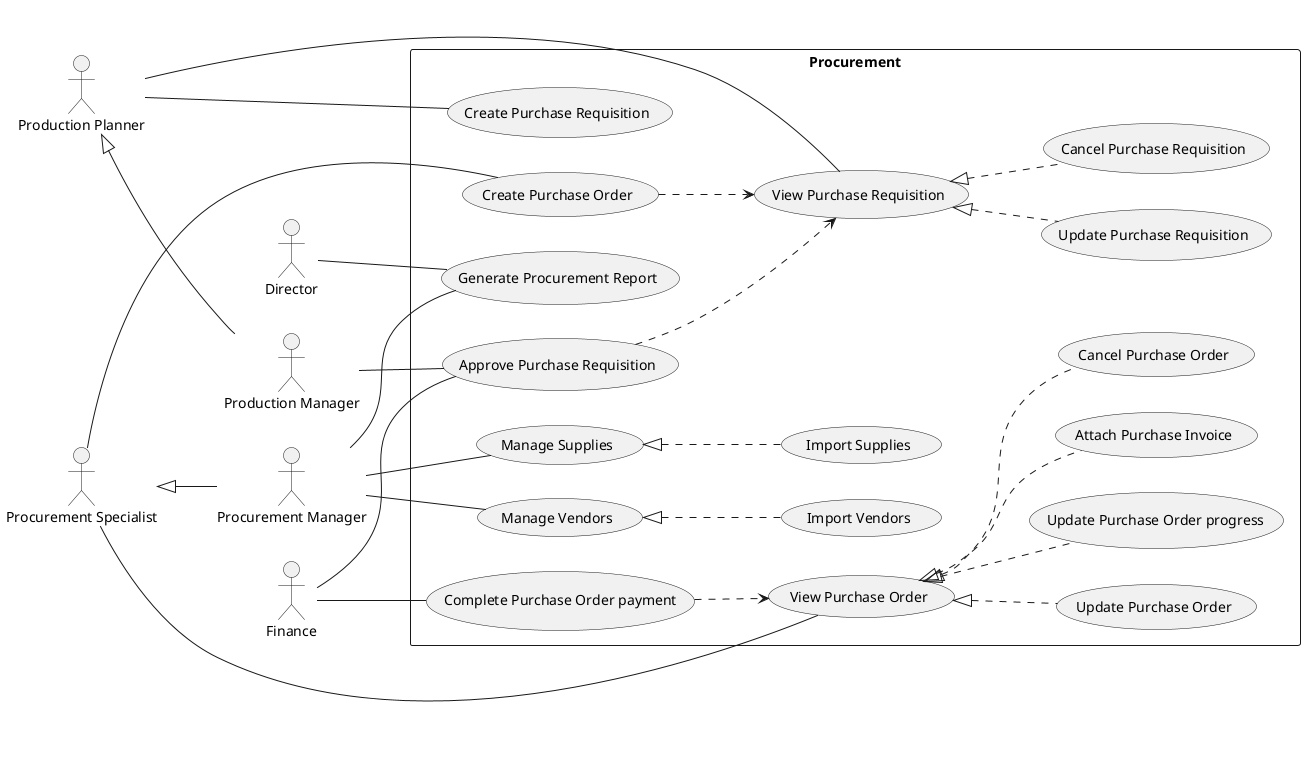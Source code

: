 @startuml procurement
left to right direction

:Director: as d
:Finance: as f

:Production Planner: as pp
:Production Manager: as prm
pp <|-- prm

:Procurement Manager: as pm
:Procurement Specialist: as ps
ps <|-- pm

rectangle Procurement {
    pp -- (Create Purchase Requisition)
    pp -- (View Purchase Requisition)
    (View Purchase Requisition) <|.. (Update Purchase Requisition)
    (View Purchase Requisition) <|.. (Cancel Purchase Requisition)
    f -- (Approve Purchase Requisition)
    prm -- (Approve Purchase Requisition)
    (Approve Purchase Requisition) ..> (View Purchase Requisition)

    ps -- (Create Purchase Order)
    (Create Purchase Order) ..> (View Purchase Requisition)
    ps -- (View Purchase Order)
    (View Purchase Order) <|.. (Update Purchase Order)
    (View Purchase Order) <|.. (Update Purchase Order progress)
    (View Purchase Order) <|.. (Attach Purchase Invoice)
    (View Purchase Order) <|.. (Cancel Purchase Order)
    f -- (Complete Purchase Order payment)
    (Complete Purchase Order payment) ..> (View Purchase Order)

    pm -- (Manage Vendors)
    (Manage Vendors) <|.. (Import Vendors)
    pm -- (Manage Supplies)
    (Manage Supplies) <|.. (Import Supplies)
    pm -- (Generate Procurement Report)
    d -- (Generate Procurement Report)
}
@enduml